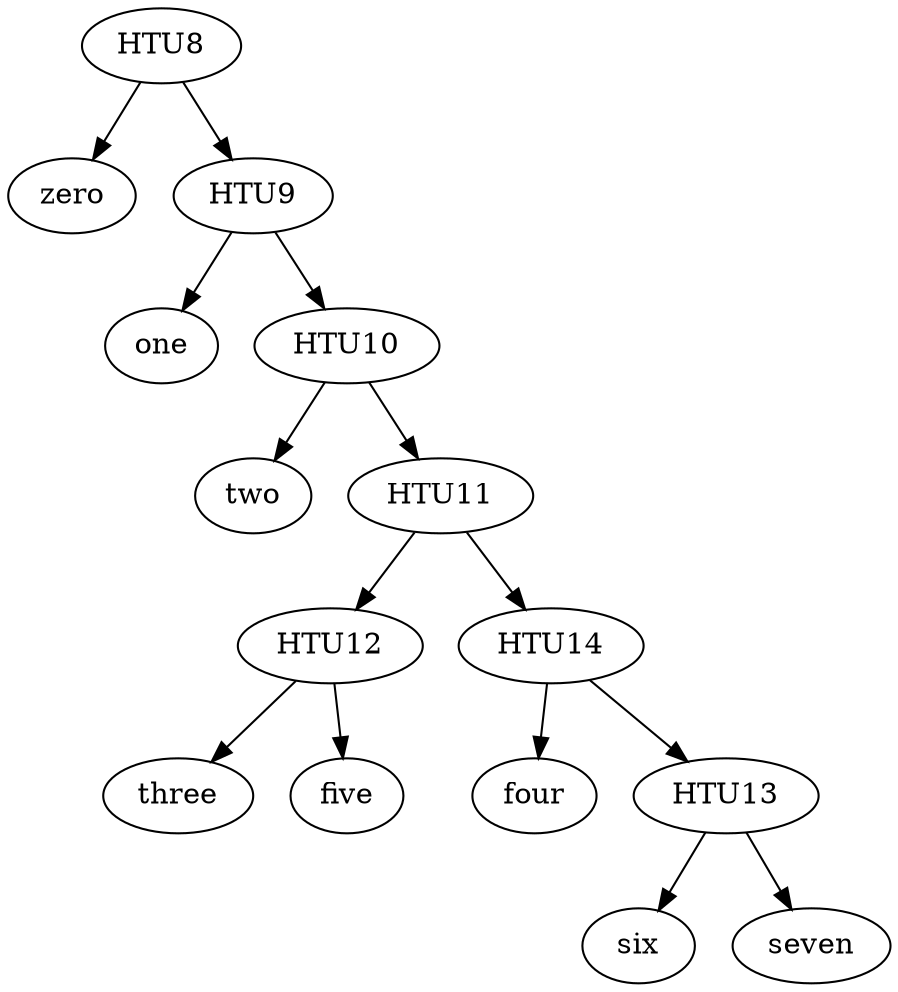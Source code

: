 digraph {
    0 [label=zero];
    1 [label=one];
    2 [label=two];
    3 [label=three];
    4 [label=four];
    5 [label=five];
    6 [label=six];
    7 [label=seven];
    8 [label=HTU8];
    9 [label=HTU9];
    10 [label=HTU10];
    11 [label=HTU11];
    12 [label=HTU12];
    13 [label=HTU13];
    14 [label=HTU14];
    8 -> 0 ;
 	8 -> 9 ;
 	9 -> 1 ;
 	9 -> 10 ;
 	10 -> 2 ;
 	10-> 11 ;
 	11 -> 12 ;
 	11 -> 14 ;
 	12 -> 3 ;
 	12 -> 5 ;
 	13 -> 6 ;
 	13 -> 7 ;
 	14 -> 4 ;
 	14 -> 13 ;
}